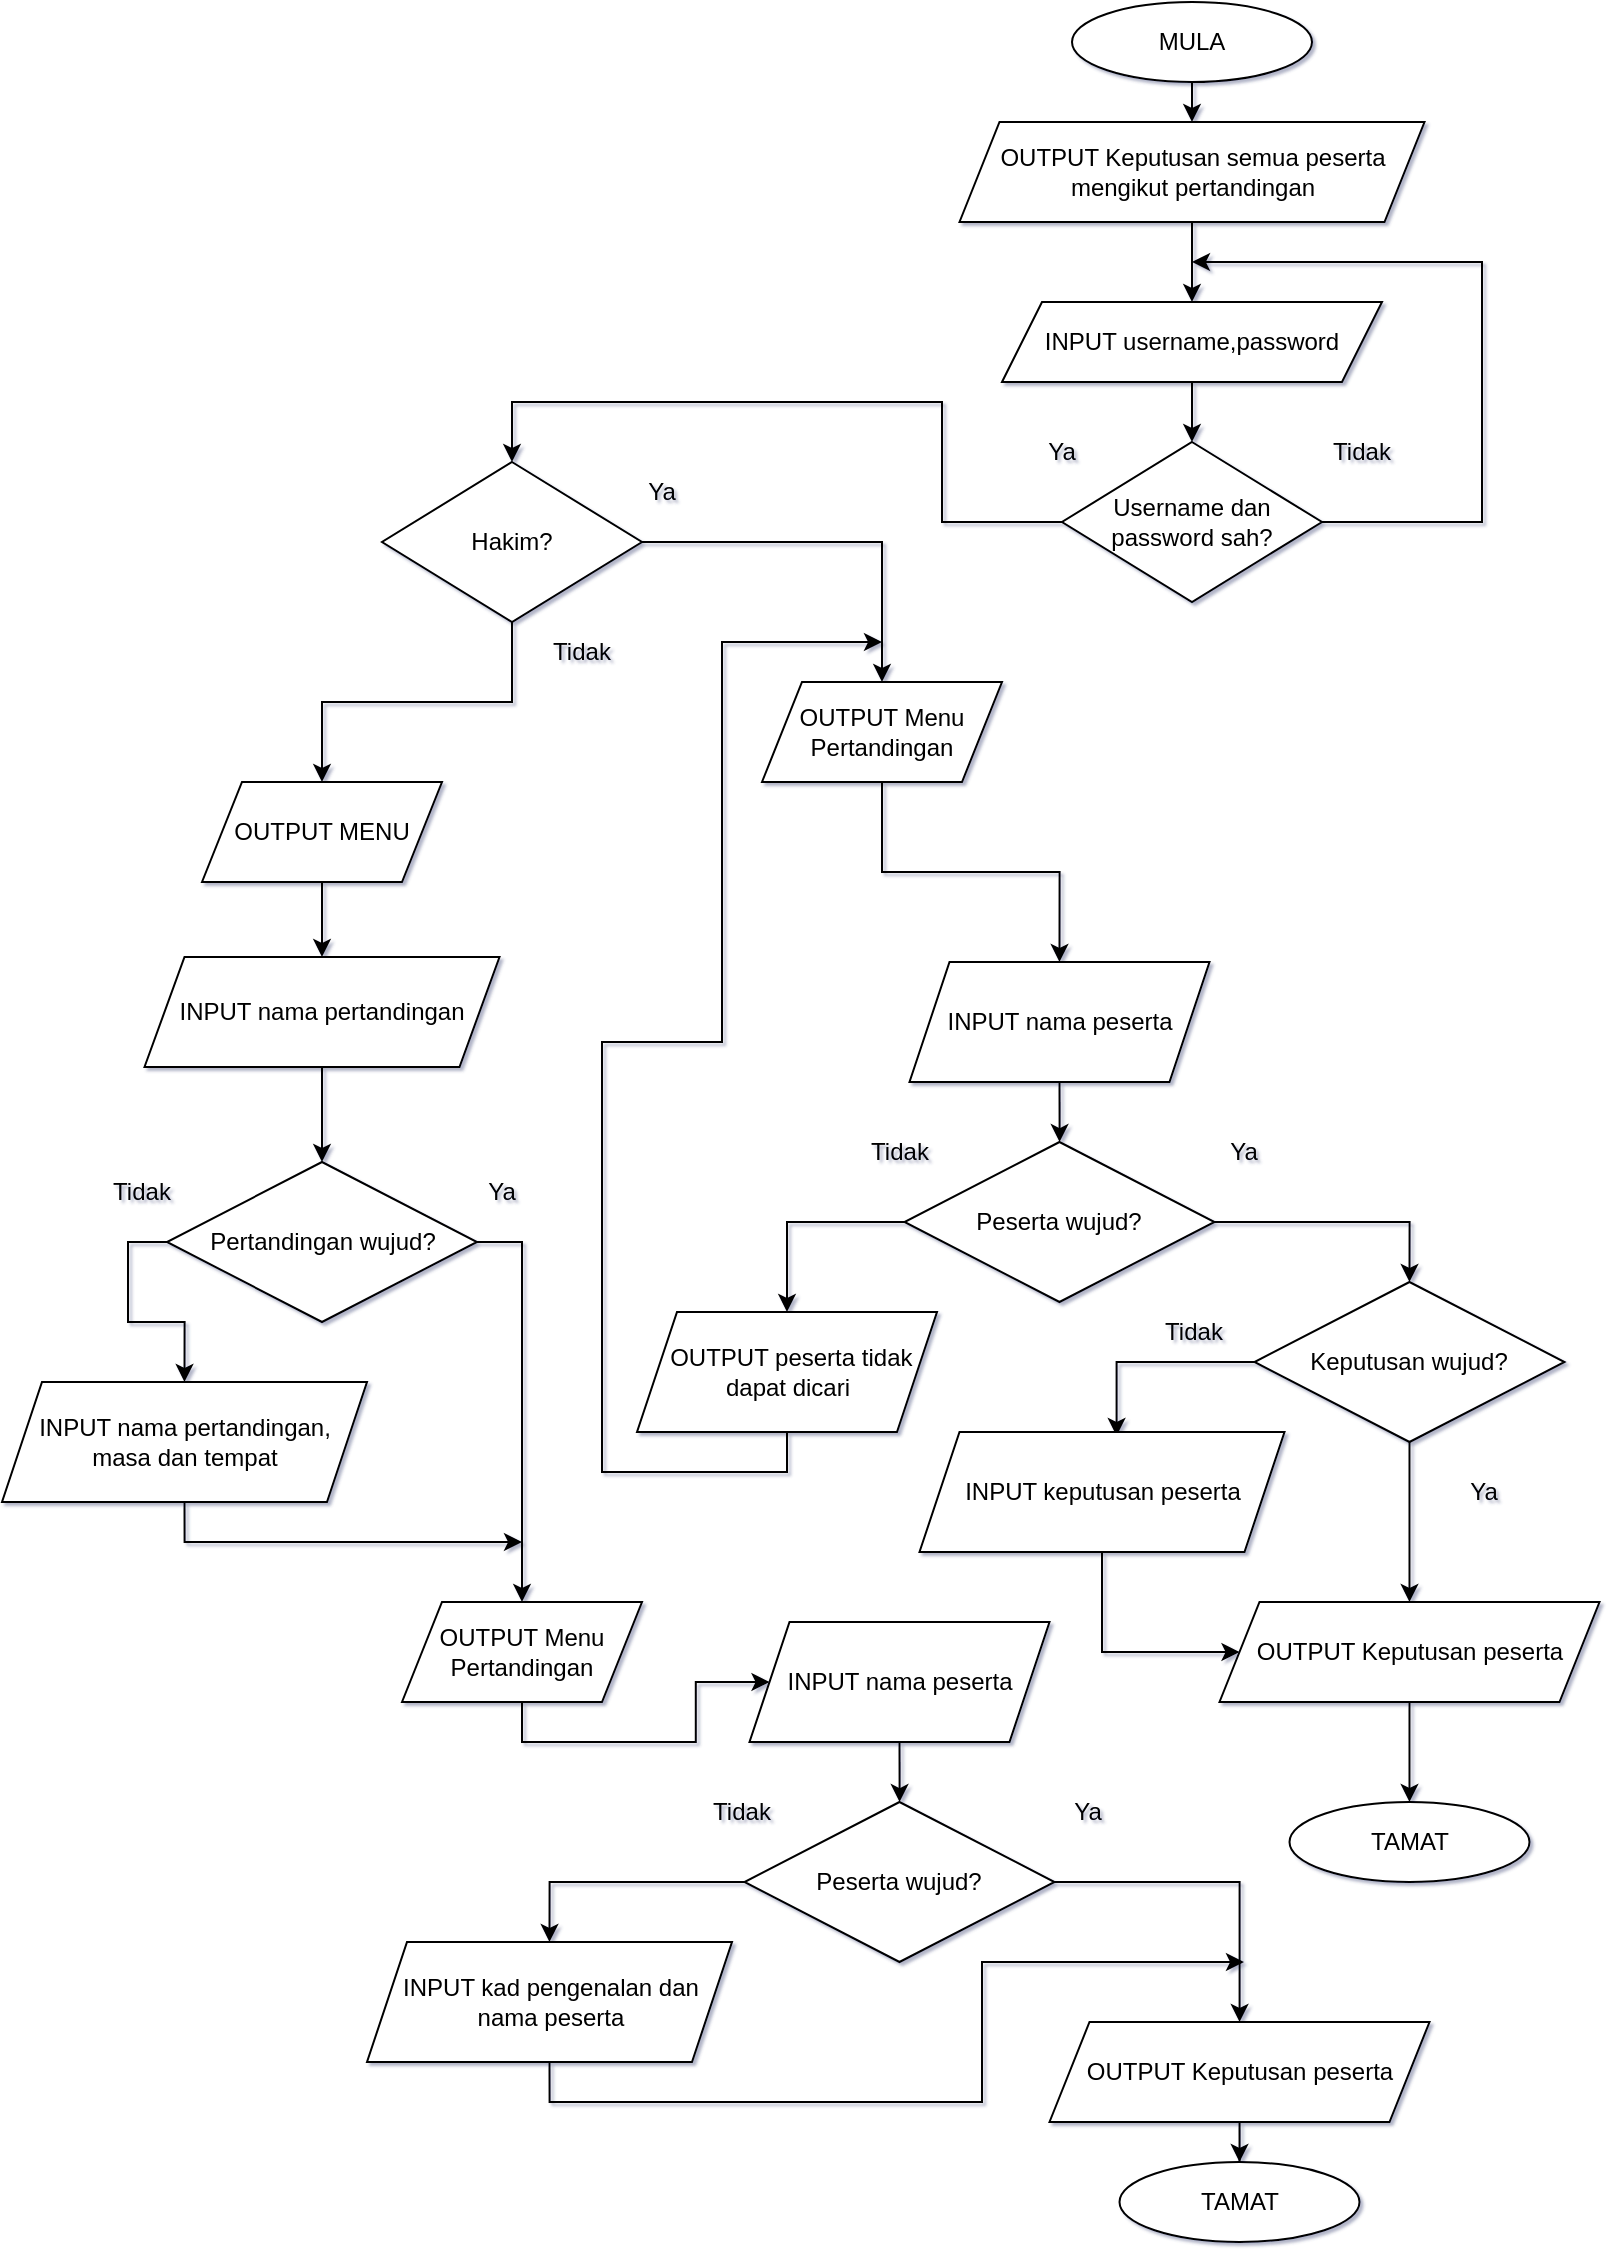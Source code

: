 <mxfile version="15.8.7" type="github" pages="2">
  <diagram id="C5RBs43oDa-KdzZeNtuy" name="Page-1">
    <mxGraphModel dx="1422" dy="788" grid="1" gridSize="10" guides="1" tooltips="1" connect="1" arrows="1" fold="1" page="1" pageScale="1" pageWidth="827" pageHeight="1169" math="0" shadow="1">
      <root>
        <mxCell id="WIyWlLk6GJQsqaUBKTNV-0" />
        <mxCell id="WIyWlLk6GJQsqaUBKTNV-1" parent="WIyWlLk6GJQsqaUBKTNV-0" />
        <mxCell id="qsoDnjDD26J5uIRlczHR-3" style="edgeStyle=orthogonalEdgeStyle;rounded=0;orthogonalLoop=1;jettySize=auto;html=1;exitX=0.5;exitY=1;exitDx=0;exitDy=0;" parent="WIyWlLk6GJQsqaUBKTNV-1" source="2BhynT_DfsQ55NkdQ-wV-0" target="qsoDnjDD26J5uIRlczHR-0" edge="1">
          <mxGeometry relative="1" as="geometry" />
        </mxCell>
        <mxCell id="2BhynT_DfsQ55NkdQ-wV-0" value="MULA" style="ellipse;whiteSpace=wrap;html=1;" parent="WIyWlLk6GJQsqaUBKTNV-1" vertex="1">
          <mxGeometry x="545" y="30" width="120" height="40" as="geometry" />
        </mxCell>
        <mxCell id="2BhynT_DfsQ55NkdQ-wV-4" style="edgeStyle=orthogonalEdgeStyle;rounded=0;orthogonalLoop=1;jettySize=auto;html=1;exitX=0.5;exitY=1;exitDx=0;exitDy=0;" parent="WIyWlLk6GJQsqaUBKTNV-1" source="2BhynT_DfsQ55NkdQ-wV-1" target="2BhynT_DfsQ55NkdQ-wV-2" edge="1">
          <mxGeometry relative="1" as="geometry" />
        </mxCell>
        <mxCell id="2BhynT_DfsQ55NkdQ-wV-1" value="INPUT username,password" style="shape=parallelogram;perimeter=parallelogramPerimeter;whiteSpace=wrap;html=1;fixedSize=1;" parent="WIyWlLk6GJQsqaUBKTNV-1" vertex="1">
          <mxGeometry x="510" y="180" width="190" height="40" as="geometry" />
        </mxCell>
        <mxCell id="XJaJeUywvs3xGksn9VUW-0" style="edgeStyle=orthogonalEdgeStyle;rounded=0;orthogonalLoop=1;jettySize=auto;html=1;exitX=1;exitY=0.5;exitDx=0;exitDy=0;" parent="WIyWlLk6GJQsqaUBKTNV-1" source="2BhynT_DfsQ55NkdQ-wV-2" edge="1">
          <mxGeometry relative="1" as="geometry">
            <mxPoint x="605" y="160" as="targetPoint" />
            <Array as="points">
              <mxPoint x="750" y="290" />
              <mxPoint x="750" y="160" />
            </Array>
          </mxGeometry>
        </mxCell>
        <mxCell id="9Ln3dgr_W9P-pEfMfMDV-2" style="edgeStyle=orthogonalEdgeStyle;rounded=0;orthogonalLoop=1;jettySize=auto;html=1;exitX=0;exitY=0.5;exitDx=0;exitDy=0;entryX=0.5;entryY=0;entryDx=0;entryDy=0;" parent="WIyWlLk6GJQsqaUBKTNV-1" source="2BhynT_DfsQ55NkdQ-wV-2" target="9Ln3dgr_W9P-pEfMfMDV-1" edge="1">
          <mxGeometry relative="1" as="geometry">
            <Array as="points">
              <mxPoint x="480" y="290" />
              <mxPoint x="480" y="230" />
              <mxPoint x="265" y="230" />
            </Array>
          </mxGeometry>
        </mxCell>
        <mxCell id="2BhynT_DfsQ55NkdQ-wV-2" value="Username dan password sah?" style="rhombus;whiteSpace=wrap;html=1;" parent="WIyWlLk6GJQsqaUBKTNV-1" vertex="1">
          <mxGeometry x="540" y="250" width="130" height="80" as="geometry" />
        </mxCell>
        <mxCell id="2BhynT_DfsQ55NkdQ-wV-16" style="edgeStyle=orthogonalEdgeStyle;rounded=0;orthogonalLoop=1;jettySize=auto;html=1;exitX=0.5;exitY=1;exitDx=0;exitDy=0;entryX=0.5;entryY=0;entryDx=0;entryDy=0;" parent="WIyWlLk6GJQsqaUBKTNV-1" source="2BhynT_DfsQ55NkdQ-wV-11" target="2BhynT_DfsQ55NkdQ-wV-14" edge="1">
          <mxGeometry relative="1" as="geometry" />
        </mxCell>
        <mxCell id="2BhynT_DfsQ55NkdQ-wV-11" value="INPUT nama pertandingan" style="shape=parallelogram;perimeter=parallelogramPerimeter;whiteSpace=wrap;html=1;fixedSize=1;" parent="WIyWlLk6GJQsqaUBKTNV-1" vertex="1">
          <mxGeometry x="81.25" y="507.5" width="177.5" height="55" as="geometry" />
        </mxCell>
        <mxCell id="XJaJeUywvs3xGksn9VUW-3" style="edgeStyle=orthogonalEdgeStyle;rounded=0;orthogonalLoop=1;jettySize=auto;html=1;exitX=1;exitY=0.5;exitDx=0;exitDy=0;entryX=0.5;entryY=0;entryDx=0;entryDy=0;" parent="WIyWlLk6GJQsqaUBKTNV-1" source="2BhynT_DfsQ55NkdQ-wV-14" target="XJaJeUywvs3xGksn9VUW-2" edge="1">
          <mxGeometry relative="1" as="geometry">
            <mxPoint x="300" y="680" as="targetPoint" />
          </mxGeometry>
        </mxCell>
        <mxCell id="7wCm2xD4ghH895c7AWyu-5" style="edgeStyle=orthogonalEdgeStyle;rounded=0;orthogonalLoop=1;jettySize=auto;html=1;exitX=0;exitY=0.5;exitDx=0;exitDy=0;entryX=0.5;entryY=0;entryDx=0;entryDy=0;" parent="WIyWlLk6GJQsqaUBKTNV-1" source="2BhynT_DfsQ55NkdQ-wV-14" target="XJaJeUywvs3xGksn9VUW-6" edge="1">
          <mxGeometry relative="1" as="geometry">
            <Array as="points">
              <mxPoint x="73" y="650" />
              <mxPoint x="73" y="690" />
              <mxPoint x="101" y="690" />
            </Array>
          </mxGeometry>
        </mxCell>
        <mxCell id="2BhynT_DfsQ55NkdQ-wV-14" value="Pertandingan wujud?" style="rhombus;whiteSpace=wrap;html=1;" parent="WIyWlLk6GJQsqaUBKTNV-1" vertex="1">
          <mxGeometry x="92.5" y="610" width="155" height="80" as="geometry" />
        </mxCell>
        <mxCell id="2BhynT_DfsQ55NkdQ-wV-20" value="&lt;div&gt;Tidak&lt;/div&gt;" style="text;html=1;strokeColor=none;fillColor=none;align=center;verticalAlign=middle;whiteSpace=wrap;rounded=0;" parent="WIyWlLk6GJQsqaUBKTNV-1" vertex="1">
          <mxGeometry x="50" y="610" width="60" height="30" as="geometry" />
        </mxCell>
        <mxCell id="2BhynT_DfsQ55NkdQ-wV-21" value="Ya" style="text;html=1;strokeColor=none;fillColor=none;align=center;verticalAlign=middle;whiteSpace=wrap;rounded=0;" parent="WIyWlLk6GJQsqaUBKTNV-1" vertex="1">
          <mxGeometry x="230" y="610" width="60" height="30" as="geometry" />
        </mxCell>
        <mxCell id="2BhynT_DfsQ55NkdQ-wV-22" value="Ya" style="text;html=1;strokeColor=none;fillColor=none;align=center;verticalAlign=middle;whiteSpace=wrap;rounded=0;" parent="WIyWlLk6GJQsqaUBKTNV-1" vertex="1">
          <mxGeometry x="510" y="240" width="60" height="30" as="geometry" />
        </mxCell>
        <mxCell id="7wCm2xD4ghH895c7AWyu-13" style="edgeStyle=orthogonalEdgeStyle;rounded=0;orthogonalLoop=1;jettySize=auto;html=1;exitX=0.5;exitY=1;exitDx=0;exitDy=0;" parent="WIyWlLk6GJQsqaUBKTNV-1" source="XJaJeUywvs3xGksn9VUW-2" target="7wCm2xD4ghH895c7AWyu-7" edge="1">
          <mxGeometry relative="1" as="geometry" />
        </mxCell>
        <mxCell id="XJaJeUywvs3xGksn9VUW-2" value="OUTPUT Menu Pertandingan" style="shape=parallelogram;perimeter=parallelogramPerimeter;whiteSpace=wrap;html=1;fixedSize=1;" parent="WIyWlLk6GJQsqaUBKTNV-1" vertex="1">
          <mxGeometry x="210" y="830" width="120" height="50" as="geometry" />
        </mxCell>
        <mxCell id="7wCm2xD4ghH895c7AWyu-4" style="edgeStyle=orthogonalEdgeStyle;rounded=0;orthogonalLoop=1;jettySize=auto;html=1;exitX=0.5;exitY=1;exitDx=0;exitDy=0;" parent="WIyWlLk6GJQsqaUBKTNV-1" source="XJaJeUywvs3xGksn9VUW-6" edge="1">
          <mxGeometry relative="1" as="geometry">
            <mxPoint x="270" y="800" as="targetPoint" />
            <Array as="points">
              <mxPoint x="101" y="800" />
            </Array>
          </mxGeometry>
        </mxCell>
        <mxCell id="XJaJeUywvs3xGksn9VUW-6" value="&lt;div&gt;INPUT nama pertandingan,&lt;/div&gt;&lt;div&gt;masa dan tempat&lt;br&gt;&lt;/div&gt;" style="shape=parallelogram;perimeter=parallelogramPerimeter;whiteSpace=wrap;html=1;fixedSize=1;" parent="WIyWlLk6GJQsqaUBKTNV-1" vertex="1">
          <mxGeometry x="10" y="720" width="182.5" height="60" as="geometry" />
        </mxCell>
        <mxCell id="XJaJeUywvs3xGksn9VUW-15" style="edgeStyle=orthogonalEdgeStyle;rounded=0;orthogonalLoop=1;jettySize=auto;html=1;exitX=0.5;exitY=1;exitDx=0;exitDy=0;" parent="WIyWlLk6GJQsqaUBKTNV-1" source="XJaJeUywvs3xGksn9VUW-11" target="XJaJeUywvs3xGksn9VUW-14" edge="1">
          <mxGeometry relative="1" as="geometry" />
        </mxCell>
        <mxCell id="XJaJeUywvs3xGksn9VUW-11" value="INPUT nama peserta" style="shape=parallelogram;perimeter=parallelogramPerimeter;whiteSpace=wrap;html=1;fixedSize=1;" parent="WIyWlLk6GJQsqaUBKTNV-1" vertex="1">
          <mxGeometry x="463.75" y="510" width="150" height="60" as="geometry" />
        </mxCell>
        <mxCell id="XJaJeUywvs3xGksn9VUW-21" style="edgeStyle=orthogonalEdgeStyle;rounded=0;orthogonalLoop=1;jettySize=auto;html=1;exitX=0;exitY=0.5;exitDx=0;exitDy=0;entryX=0.5;entryY=0;entryDx=0;entryDy=0;" parent="WIyWlLk6GJQsqaUBKTNV-1" source="XJaJeUywvs3xGksn9VUW-14" target="XJaJeUywvs3xGksn9VUW-16" edge="1">
          <mxGeometry relative="1" as="geometry" />
        </mxCell>
        <mxCell id="RrhzTNJWd6w1T5RuUDGI-13" style="edgeStyle=orthogonalEdgeStyle;rounded=0;orthogonalLoop=1;jettySize=auto;html=1;exitX=1;exitY=0.5;exitDx=0;exitDy=0;entryX=0.5;entryY=0;entryDx=0;entryDy=0;" parent="WIyWlLk6GJQsqaUBKTNV-1" source="XJaJeUywvs3xGksn9VUW-14" target="RrhzTNJWd6w1T5RuUDGI-3" edge="1">
          <mxGeometry relative="1" as="geometry" />
        </mxCell>
        <mxCell id="XJaJeUywvs3xGksn9VUW-14" value="Peserta wujud?" style="rhombus;whiteSpace=wrap;html=1;" parent="WIyWlLk6GJQsqaUBKTNV-1" vertex="1">
          <mxGeometry x="461.25" y="600" width="155" height="80" as="geometry" />
        </mxCell>
        <mxCell id="7wCm2xD4ghH895c7AWyu-16" style="edgeStyle=orthogonalEdgeStyle;rounded=0;orthogonalLoop=1;jettySize=auto;html=1;exitX=0.5;exitY=1;exitDx=0;exitDy=0;" parent="WIyWlLk6GJQsqaUBKTNV-1" source="XJaJeUywvs3xGksn9VUW-16" edge="1">
          <mxGeometry relative="1" as="geometry">
            <mxPoint x="450" y="350" as="targetPoint" />
            <Array as="points">
              <mxPoint x="403" y="765" />
              <mxPoint x="310" y="765" />
              <mxPoint x="310" y="550" />
              <mxPoint x="370" y="550" />
              <mxPoint x="370" y="350" />
            </Array>
          </mxGeometry>
        </mxCell>
        <mxCell id="XJaJeUywvs3xGksn9VUW-16" value="&lt;div&gt;&amp;nbsp;OUTPUT peserta tidak&lt;/div&gt;&lt;div&gt; dapat dicari&lt;/div&gt;" style="shape=parallelogram;perimeter=parallelogramPerimeter;whiteSpace=wrap;html=1;fixedSize=1;" parent="WIyWlLk6GJQsqaUBKTNV-1" vertex="1">
          <mxGeometry x="327.5" y="685" width="150" height="60" as="geometry" />
        </mxCell>
        <mxCell id="XJaJeUywvs3xGksn9VUW-18" value="&lt;div&gt;Tidak&lt;/div&gt;" style="text;html=1;strokeColor=none;fillColor=none;align=center;verticalAlign=middle;whiteSpace=wrap;rounded=0;" parent="WIyWlLk6GJQsqaUBKTNV-1" vertex="1">
          <mxGeometry x="428.75" y="590" width="60" height="30" as="geometry" />
        </mxCell>
        <mxCell id="XJaJeUywvs3xGksn9VUW-19" value="Ya" style="text;html=1;strokeColor=none;fillColor=none;align=center;verticalAlign=middle;whiteSpace=wrap;rounded=0;" parent="WIyWlLk6GJQsqaUBKTNV-1" vertex="1">
          <mxGeometry x="601.25" y="590" width="60" height="30" as="geometry" />
        </mxCell>
        <mxCell id="RrhzTNJWd6w1T5RuUDGI-16" style="edgeStyle=orthogonalEdgeStyle;rounded=0;orthogonalLoop=1;jettySize=auto;html=1;exitX=0.5;exitY=1;exitDx=0;exitDy=0;" parent="WIyWlLk6GJQsqaUBKTNV-1" source="RrhzTNJWd6w1T5RuUDGI-3" target="RrhzTNJWd6w1T5RuUDGI-15" edge="1">
          <mxGeometry relative="1" as="geometry" />
        </mxCell>
        <mxCell id="RrhzTNJWd6w1T5RuUDGI-17" style="edgeStyle=orthogonalEdgeStyle;rounded=0;orthogonalLoop=1;jettySize=auto;html=1;exitX=0;exitY=0.5;exitDx=0;exitDy=0;entryX=0.54;entryY=0.033;entryDx=0;entryDy=0;entryPerimeter=0;" parent="WIyWlLk6GJQsqaUBKTNV-1" source="RrhzTNJWd6w1T5RuUDGI-3" target="RrhzTNJWd6w1T5RuUDGI-5" edge="1">
          <mxGeometry relative="1" as="geometry" />
        </mxCell>
        <mxCell id="RrhzTNJWd6w1T5RuUDGI-3" value="Keputusan wujud?" style="rhombus;whiteSpace=wrap;html=1;" parent="WIyWlLk6GJQsqaUBKTNV-1" vertex="1">
          <mxGeometry x="636.25" y="670" width="155" height="80" as="geometry" />
        </mxCell>
        <mxCell id="RrhzTNJWd6w1T5RuUDGI-19" style="edgeStyle=orthogonalEdgeStyle;rounded=0;orthogonalLoop=1;jettySize=auto;html=1;exitX=0.5;exitY=1;exitDx=0;exitDy=0;entryX=0;entryY=0.5;entryDx=0;entryDy=0;" parent="WIyWlLk6GJQsqaUBKTNV-1" source="RrhzTNJWd6w1T5RuUDGI-5" target="RrhzTNJWd6w1T5RuUDGI-15" edge="1">
          <mxGeometry relative="1" as="geometry">
            <Array as="points">
              <mxPoint x="560" y="855" />
            </Array>
          </mxGeometry>
        </mxCell>
        <mxCell id="RrhzTNJWd6w1T5RuUDGI-5" value="&lt;div&gt;INPUT keputusan peserta&lt;br&gt;&lt;/div&gt;" style="shape=parallelogram;perimeter=parallelogramPerimeter;whiteSpace=wrap;html=1;fixedSize=1;" parent="WIyWlLk6GJQsqaUBKTNV-1" vertex="1">
          <mxGeometry x="468.75" y="745" width="182.5" height="60" as="geometry" />
        </mxCell>
        <mxCell id="RrhzTNJWd6w1T5RuUDGI-9" value="&lt;div&gt;Tidak&lt;/div&gt;" style="text;html=1;strokeColor=none;fillColor=none;align=center;verticalAlign=middle;whiteSpace=wrap;rounded=0;" parent="WIyWlLk6GJQsqaUBKTNV-1" vertex="1">
          <mxGeometry x="660" y="240" width="60" height="30" as="geometry" />
        </mxCell>
        <mxCell id="RrhzTNJWd6w1T5RuUDGI-11" value="Ya" style="text;html=1;strokeColor=none;fillColor=none;align=center;verticalAlign=middle;whiteSpace=wrap;rounded=0;" parent="WIyWlLk6GJQsqaUBKTNV-1" vertex="1">
          <mxGeometry x="721.25" y="760" width="60" height="30" as="geometry" />
        </mxCell>
        <mxCell id="Fl3LNfUN3sLwVERfHNom-3" style="edgeStyle=orthogonalEdgeStyle;rounded=0;orthogonalLoop=1;jettySize=auto;html=1;exitX=0.5;exitY=1;exitDx=0;exitDy=0;" parent="WIyWlLk6GJQsqaUBKTNV-1" source="RrhzTNJWd6w1T5RuUDGI-15" target="Fl3LNfUN3sLwVERfHNom-2" edge="1">
          <mxGeometry relative="1" as="geometry" />
        </mxCell>
        <mxCell id="RrhzTNJWd6w1T5RuUDGI-15" value="OUTPUT Keputusan peserta " style="shape=parallelogram;perimeter=parallelogramPerimeter;whiteSpace=wrap;html=1;fixedSize=1;" parent="WIyWlLk6GJQsqaUBKTNV-1" vertex="1">
          <mxGeometry x="618.75" y="830" width="190" height="50" as="geometry" />
        </mxCell>
        <mxCell id="RrhzTNJWd6w1T5RuUDGI-18" value="&lt;div&gt;Tidak&lt;/div&gt;" style="text;html=1;strokeColor=none;fillColor=none;align=center;verticalAlign=middle;whiteSpace=wrap;rounded=0;" parent="WIyWlLk6GJQsqaUBKTNV-1" vertex="1">
          <mxGeometry x="576.25" y="680" width="60" height="30" as="geometry" />
        </mxCell>
        <mxCell id="qsoDnjDD26J5uIRlczHR-4" style="edgeStyle=orthogonalEdgeStyle;rounded=0;orthogonalLoop=1;jettySize=auto;html=1;exitX=0.5;exitY=1;exitDx=0;exitDy=0;entryX=0.5;entryY=0;entryDx=0;entryDy=0;" parent="WIyWlLk6GJQsqaUBKTNV-1" source="qsoDnjDD26J5uIRlczHR-0" target="2BhynT_DfsQ55NkdQ-wV-1" edge="1">
          <mxGeometry relative="1" as="geometry" />
        </mxCell>
        <mxCell id="qsoDnjDD26J5uIRlczHR-0" value="OUTPUT Keputusan semua peserta mengikut pertandingan" style="shape=parallelogram;perimeter=parallelogramPerimeter;whiteSpace=wrap;html=1;fixedSize=1;" parent="WIyWlLk6GJQsqaUBKTNV-1" vertex="1">
          <mxGeometry x="488.75" y="90" width="232.5" height="50" as="geometry" />
        </mxCell>
        <mxCell id="9Ln3dgr_W9P-pEfMfMDV-3" style="edgeStyle=orthogonalEdgeStyle;rounded=0;orthogonalLoop=1;jettySize=auto;html=1;exitX=0.5;exitY=1;exitDx=0;exitDy=0;entryX=0.5;entryY=0;entryDx=0;entryDy=0;" parent="WIyWlLk6GJQsqaUBKTNV-1" source="9Ln3dgr_W9P-pEfMfMDV-1" target="9Ln3dgr_W9P-pEfMfMDV-4" edge="1">
          <mxGeometry relative="1" as="geometry">
            <mxPoint x="265" y="370" as="targetPoint" />
          </mxGeometry>
        </mxCell>
        <mxCell id="9Ln3dgr_W9P-pEfMfMDV-10" style="edgeStyle=orthogonalEdgeStyle;rounded=0;orthogonalLoop=1;jettySize=auto;html=1;exitX=1;exitY=0.5;exitDx=0;exitDy=0;entryX=0.5;entryY=0;entryDx=0;entryDy=0;" parent="WIyWlLk6GJQsqaUBKTNV-1" source="9Ln3dgr_W9P-pEfMfMDV-1" target="9Ln3dgr_W9P-pEfMfMDV-9" edge="1">
          <mxGeometry relative="1" as="geometry" />
        </mxCell>
        <mxCell id="9Ln3dgr_W9P-pEfMfMDV-1" value="Hakim?" style="rhombus;whiteSpace=wrap;html=1;" parent="WIyWlLk6GJQsqaUBKTNV-1" vertex="1">
          <mxGeometry x="200" y="260" width="130" height="80" as="geometry" />
        </mxCell>
        <mxCell id="9Ln3dgr_W9P-pEfMfMDV-8" style="edgeStyle=orthogonalEdgeStyle;rounded=0;orthogonalLoop=1;jettySize=auto;html=1;exitX=0.5;exitY=1;exitDx=0;exitDy=0;entryX=0.5;entryY=0;entryDx=0;entryDy=0;" parent="WIyWlLk6GJQsqaUBKTNV-1" source="9Ln3dgr_W9P-pEfMfMDV-4" target="2BhynT_DfsQ55NkdQ-wV-11" edge="1">
          <mxGeometry relative="1" as="geometry" />
        </mxCell>
        <mxCell id="9Ln3dgr_W9P-pEfMfMDV-4" value="OUTPUT MENU" style="shape=parallelogram;perimeter=parallelogramPerimeter;whiteSpace=wrap;html=1;fixedSize=1;" parent="WIyWlLk6GJQsqaUBKTNV-1" vertex="1">
          <mxGeometry x="110" y="420" width="120" height="50" as="geometry" />
        </mxCell>
        <mxCell id="9Ln3dgr_W9P-pEfMfMDV-11" style="edgeStyle=orthogonalEdgeStyle;rounded=0;orthogonalLoop=1;jettySize=auto;html=1;exitX=0.5;exitY=1;exitDx=0;exitDy=0;entryX=0.5;entryY=0;entryDx=0;entryDy=0;" parent="WIyWlLk6GJQsqaUBKTNV-1" source="9Ln3dgr_W9P-pEfMfMDV-9" target="XJaJeUywvs3xGksn9VUW-11" edge="1">
          <mxGeometry relative="1" as="geometry">
            <mxPoint x="471.25" y="440" as="sourcePoint" />
          </mxGeometry>
        </mxCell>
        <mxCell id="9Ln3dgr_W9P-pEfMfMDV-9" value="OUTPUT Menu Pertandingan" style="shape=parallelogram;perimeter=parallelogramPerimeter;whiteSpace=wrap;html=1;fixedSize=1;" parent="WIyWlLk6GJQsqaUBKTNV-1" vertex="1">
          <mxGeometry x="390" y="370" width="120" height="50" as="geometry" />
        </mxCell>
        <mxCell id="7wCm2xD4ghH895c7AWyu-2" value="Ya" style="text;html=1;strokeColor=none;fillColor=none;align=center;verticalAlign=middle;whiteSpace=wrap;rounded=0;" parent="WIyWlLk6GJQsqaUBKTNV-1" vertex="1">
          <mxGeometry x="310" y="260" width="60" height="30" as="geometry" />
        </mxCell>
        <mxCell id="7wCm2xD4ghH895c7AWyu-3" value="&lt;div&gt;Tidak&lt;/div&gt;" style="text;html=1;strokeColor=none;fillColor=none;align=center;verticalAlign=middle;whiteSpace=wrap;rounded=0;" parent="WIyWlLk6GJQsqaUBKTNV-1" vertex="1">
          <mxGeometry x="270" y="340" width="60" height="30" as="geometry" />
        </mxCell>
        <mxCell id="7wCm2xD4ghH895c7AWyu-6" style="edgeStyle=orthogonalEdgeStyle;rounded=0;orthogonalLoop=1;jettySize=auto;html=1;exitX=0.5;exitY=1;exitDx=0;exitDy=0;" parent="WIyWlLk6GJQsqaUBKTNV-1" source="7wCm2xD4ghH895c7AWyu-7" target="7wCm2xD4ghH895c7AWyu-9" edge="1">
          <mxGeometry relative="1" as="geometry" />
        </mxCell>
        <mxCell id="7wCm2xD4ghH895c7AWyu-7" value="INPUT nama peserta" style="shape=parallelogram;perimeter=parallelogramPerimeter;whiteSpace=wrap;html=1;fixedSize=1;" parent="WIyWlLk6GJQsqaUBKTNV-1" vertex="1">
          <mxGeometry x="383.75" y="840" width="150" height="60" as="geometry" />
        </mxCell>
        <mxCell id="7wCm2xD4ghH895c7AWyu-8" style="edgeStyle=orthogonalEdgeStyle;rounded=0;orthogonalLoop=1;jettySize=auto;html=1;exitX=0;exitY=0.5;exitDx=0;exitDy=0;entryX=0.5;entryY=0;entryDx=0;entryDy=0;" parent="WIyWlLk6GJQsqaUBKTNV-1" source="7wCm2xD4ghH895c7AWyu-9" target="7wCm2xD4ghH895c7AWyu-10" edge="1">
          <mxGeometry relative="1" as="geometry" />
        </mxCell>
        <mxCell id="7wCm2xD4ghH895c7AWyu-15" style="edgeStyle=orthogonalEdgeStyle;rounded=0;orthogonalLoop=1;jettySize=auto;html=1;exitX=1;exitY=0.5;exitDx=0;exitDy=0;" parent="WIyWlLk6GJQsqaUBKTNV-1" source="7wCm2xD4ghH895c7AWyu-9" target="7wCm2xD4ghH895c7AWyu-14" edge="1">
          <mxGeometry relative="1" as="geometry" />
        </mxCell>
        <mxCell id="7wCm2xD4ghH895c7AWyu-9" value="Peserta wujud?" style="rhombus;whiteSpace=wrap;html=1;" parent="WIyWlLk6GJQsqaUBKTNV-1" vertex="1">
          <mxGeometry x="381.25" y="930" width="155" height="80" as="geometry" />
        </mxCell>
        <mxCell id="7wCm2xD4ghH895c7AWyu-17" style="edgeStyle=orthogonalEdgeStyle;rounded=0;orthogonalLoop=1;jettySize=auto;html=1;exitX=0.5;exitY=1;exitDx=0;exitDy=0;" parent="WIyWlLk6GJQsqaUBKTNV-1" source="7wCm2xD4ghH895c7AWyu-10" edge="1">
          <mxGeometry relative="1" as="geometry">
            <mxPoint x="631" y="1010" as="targetPoint" />
            <Array as="points">
              <mxPoint x="284" y="1080" />
              <mxPoint x="500" y="1080" />
              <mxPoint x="500" y="1010" />
            </Array>
          </mxGeometry>
        </mxCell>
        <mxCell id="7wCm2xD4ghH895c7AWyu-10" value="&lt;div&gt;INPUT kad pengenalan dan nama peserta &lt;br&gt;&lt;/div&gt;" style="shape=parallelogram;perimeter=parallelogramPerimeter;whiteSpace=wrap;html=1;fixedSize=1;" parent="WIyWlLk6GJQsqaUBKTNV-1" vertex="1">
          <mxGeometry x="192.5" y="1000" width="182.5" height="60" as="geometry" />
        </mxCell>
        <mxCell id="7wCm2xD4ghH895c7AWyu-11" value="&lt;div&gt;Tidak&lt;/div&gt;" style="text;html=1;strokeColor=none;fillColor=none;align=center;verticalAlign=middle;whiteSpace=wrap;rounded=0;" parent="WIyWlLk6GJQsqaUBKTNV-1" vertex="1">
          <mxGeometry x="350" y="920" width="60" height="30" as="geometry" />
        </mxCell>
        <mxCell id="7wCm2xD4ghH895c7AWyu-12" value="Ya" style="text;html=1;strokeColor=none;fillColor=none;align=center;verticalAlign=middle;whiteSpace=wrap;rounded=0;" parent="WIyWlLk6GJQsqaUBKTNV-1" vertex="1">
          <mxGeometry x="522.5" y="920" width="60" height="30" as="geometry" />
        </mxCell>
        <mxCell id="Fl3LNfUN3sLwVERfHNom-1" style="edgeStyle=orthogonalEdgeStyle;rounded=0;orthogonalLoop=1;jettySize=auto;html=1;exitX=0.5;exitY=1;exitDx=0;exitDy=0;" parent="WIyWlLk6GJQsqaUBKTNV-1" source="7wCm2xD4ghH895c7AWyu-14" target="Fl3LNfUN3sLwVERfHNom-0" edge="1">
          <mxGeometry relative="1" as="geometry" />
        </mxCell>
        <mxCell id="7wCm2xD4ghH895c7AWyu-14" value="OUTPUT Keputusan peserta " style="shape=parallelogram;perimeter=parallelogramPerimeter;whiteSpace=wrap;html=1;fixedSize=1;" parent="WIyWlLk6GJQsqaUBKTNV-1" vertex="1">
          <mxGeometry x="533.75" y="1040" width="190" height="50" as="geometry" />
        </mxCell>
        <mxCell id="Fl3LNfUN3sLwVERfHNom-0" value="TAMAT" style="ellipse;whiteSpace=wrap;html=1;" parent="WIyWlLk6GJQsqaUBKTNV-1" vertex="1">
          <mxGeometry x="568.75" y="1110" width="120" height="40" as="geometry" />
        </mxCell>
        <mxCell id="Fl3LNfUN3sLwVERfHNom-2" value="TAMAT" style="ellipse;whiteSpace=wrap;html=1;" parent="WIyWlLk6GJQsqaUBKTNV-1" vertex="1">
          <mxGeometry x="653.75" y="930" width="120" height="40" as="geometry" />
        </mxCell>
      </root>
    </mxGraphModel>
  </diagram>
  <diagram id="dnWs6aASMro2xbhZ9vr7" name="Page-2">
    <mxGraphModel dx="1422" dy="788" grid="1" gridSize="10" guides="1" tooltips="1" connect="1" arrows="1" fold="1" page="1" pageScale="1" pageWidth="1169" pageHeight="827" math="0" shadow="0">
      <root>
        <mxCell id="juJgoHJ59R_boZb0UTi5-0" />
        <mxCell id="juJgoHJ59R_boZb0UTi5-1" parent="juJgoHJ59R_boZb0UTi5-0" />
        <mxCell id="eJuQvx9KX0Evx8GOAH2Y-0" value="HAKIM" style="rounded=0;whiteSpace=wrap;html=1;" parent="juJgoHJ59R_boZb0UTi5-1" vertex="1">
          <mxGeometry x="370" y="250" width="120" height="60" as="geometry" />
        </mxCell>
        <mxCell id="eJuQvx9KX0Evx8GOAH2Y-1" value="menilai" style="rhombus;whiteSpace=wrap;html=1;" parent="juJgoHJ59R_boZb0UTi5-1" vertex="1">
          <mxGeometry x="524.5" y="245" width="120" height="70" as="geometry" />
        </mxCell>
        <mxCell id="eJuQvx9KX0Evx8GOAH2Y-2" value="&lt;u&gt;IDHakim&lt;/u&gt;" style="ellipse;whiteSpace=wrap;html=1;" parent="juJgoHJ59R_boZb0UTi5-1" vertex="1">
          <mxGeometry x="222.02" y="220" width="120" height="50" as="geometry" />
        </mxCell>
        <mxCell id="eJuQvx9KX0Evx8GOAH2Y-3" value="" style="endArrow=none;html=1;rounded=0;entryX=0;entryY=0.5;entryDx=0;entryDy=0;exitX=0.933;exitY=0.74;exitDx=0;exitDy=0;exitPerimeter=0;" parent="juJgoHJ59R_boZb0UTi5-1" source="eJuQvx9KX0Evx8GOAH2Y-2" target="eJuQvx9KX0Evx8GOAH2Y-0" edge="1">
          <mxGeometry width="50" height="50" relative="1" as="geometry">
            <mxPoint x="525" y="70" as="sourcePoint" />
            <mxPoint x="575" y="20" as="targetPoint" />
          </mxGeometry>
        </mxCell>
        <mxCell id="eJuQvx9KX0Evx8GOAH2Y-4" value="&lt;div&gt;Nama_Hakim&lt;/div&gt;" style="ellipse;whiteSpace=wrap;html=1;" parent="juJgoHJ59R_boZb0UTi5-1" vertex="1">
          <mxGeometry x="222.02" y="300" width="120" height="50" as="geometry" />
        </mxCell>
        <mxCell id="eJuQvx9KX0Evx8GOAH2Y-5" value="" style="endArrow=none;html=1;rounded=0;entryX=0;entryY=0.5;entryDx=0;entryDy=0;" parent="juJgoHJ59R_boZb0UTi5-1" source="eJuQvx9KX0Evx8GOAH2Y-4" target="eJuQvx9KX0Evx8GOAH2Y-0" edge="1">
          <mxGeometry width="50" height="50" relative="1" as="geometry">
            <mxPoint x="297.426" y="212.678" as="sourcePoint" />
            <mxPoint x="355" y="290" as="targetPoint" />
          </mxGeometry>
        </mxCell>
        <mxCell id="eJuQvx9KX0Evx8GOAH2Y-6" value="" style="endArrow=none;html=1;rounded=0;entryX=0;entryY=0.5;entryDx=0;entryDy=0;exitX=1;exitY=0.5;exitDx=0;exitDy=0;" parent="juJgoHJ59R_boZb0UTi5-1" source="eJuQvx9KX0Evx8GOAH2Y-0" target="eJuQvx9KX0Evx8GOAH2Y-1" edge="1">
          <mxGeometry width="50" height="50" relative="1" as="geometry">
            <mxPoint x="305" y="295" as="sourcePoint" />
            <mxPoint x="355" y="290" as="targetPoint" />
          </mxGeometry>
        </mxCell>
        <mxCell id="eJuQvx9KX0Evx8GOAH2Y-7" value="PESERTA" style="rounded=0;whiteSpace=wrap;html=1;" parent="juJgoHJ59R_boZb0UTi5-1" vertex="1">
          <mxGeometry x="680" y="250" width="120" height="60" as="geometry" />
        </mxCell>
        <mxCell id="eJuQvx9KX0Evx8GOAH2Y-11" value="&lt;div&gt;Nama_Peserta&lt;/div&gt;" style="ellipse;whiteSpace=wrap;html=1;" parent="juJgoHJ59R_boZb0UTi5-1" vertex="1">
          <mxGeometry x="857.5" y="255" width="120" height="50" as="geometry" />
        </mxCell>
        <mxCell id="eJuQvx9KX0Evx8GOAH2Y-12" value="" style="endArrow=none;html=1;rounded=0;entryX=0;entryY=0.5;entryDx=0;entryDy=0;exitX=1;exitY=0.5;exitDx=0;exitDy=0;" parent="juJgoHJ59R_boZb0UTi5-1" source="eJuQvx9KX0Evx8GOAH2Y-7" target="eJuQvx9KX0Evx8GOAH2Y-11" edge="1">
          <mxGeometry width="50" height="50" relative="1" as="geometry">
            <mxPoint x="635" y="290" as="sourcePoint" />
            <mxPoint x="675" y="290" as="targetPoint" />
          </mxGeometry>
        </mxCell>
        <mxCell id="eJuQvx9KX0Evx8GOAH2Y-13" value="PERTANDINGAN" style="rounded=0;whiteSpace=wrap;html=1;" parent="juJgoHJ59R_boZb0UTi5-1" vertex="1">
          <mxGeometry x="342.02" y="550" width="120" height="60" as="geometry" />
        </mxCell>
        <mxCell id="eJuQvx9KX0Evx8GOAH2Y-17" value="PUSINGAN" style="rounded=0;whiteSpace=wrap;html=1;" parent="juJgoHJ59R_boZb0UTi5-1" vertex="1">
          <mxGeometry x="710" y="615" width="120" height="60" as="geometry" />
        </mxCell>
        <mxCell id="eJuQvx9KX0Evx8GOAH2Y-19" value="" style="endArrow=none;html=1;rounded=0;exitX=1;exitY=0.5;exitDx=0;exitDy=0;entryX=0;entryY=0.5;entryDx=0;entryDy=0;" parent="juJgoHJ59R_boZb0UTi5-1" source="eJuQvx9KX0Evx8GOAH2Y-13" target="eJuQvx9KX0Evx8GOAH2Y-20" edge="1">
          <mxGeometry width="50" height="50" relative="1" as="geometry">
            <mxPoint x="337.02" y="415" as="sourcePoint" />
            <mxPoint x="482.02" y="595" as="targetPoint" />
          </mxGeometry>
        </mxCell>
        <mxCell id="eJuQvx9KX0Evx8GOAH2Y-20" value="&lt;div&gt;mempunyai&lt;/div&gt;" style="rhombus;whiteSpace=wrap;html=1;" parent="juJgoHJ59R_boZb0UTi5-1" vertex="1">
          <mxGeometry x="510" y="545" width="120" height="70" as="geometry" />
        </mxCell>
        <mxCell id="eJuQvx9KX0Evx8GOAH2Y-22" value="Tempat_Pertadingan" style="ellipse;whiteSpace=wrap;html=1;" parent="juJgoHJ59R_boZb0UTi5-1" vertex="1">
          <mxGeometry x="322.02" y="665" width="120" height="50" as="geometry" />
        </mxCell>
        <mxCell id="eJuQvx9KX0Evx8GOAH2Y-23" value="&lt;u&gt;IDPertandingan&lt;/u&gt;" style="ellipse;whiteSpace=wrap;html=1;" parent="juJgoHJ59R_boZb0UTi5-1" vertex="1">
          <mxGeometry x="192.02" y="645" width="120" height="50" as="geometry" />
        </mxCell>
        <mxCell id="eJuQvx9KX0Evx8GOAH2Y-24" value="&lt;div&gt;&lt;u&gt;IDPusingan&lt;/u&gt;&lt;/div&gt;" style="ellipse;whiteSpace=wrap;html=1;" parent="juJgoHJ59R_boZb0UTi5-1" vertex="1">
          <mxGeometry x="820" y="695" width="120" height="50" as="geometry" />
        </mxCell>
        <mxCell id="eJuQvx9KX0Evx8GOAH2Y-26" value="" style="endArrow=none;html=1;rounded=0;exitX=0.5;exitY=1;exitDx=0;exitDy=0;entryX=0.943;entryY=0.278;entryDx=0;entryDy=0;entryPerimeter=0;" parent="juJgoHJ59R_boZb0UTi5-1" source="eJuQvx9KX0Evx8GOAH2Y-13" target="eJuQvx9KX0Evx8GOAH2Y-23" edge="1">
          <mxGeometry width="50" height="50" relative="1" as="geometry">
            <mxPoint x="332.02" y="415" as="sourcePoint" />
            <mxPoint x="312.02" y="560" as="targetPoint" />
          </mxGeometry>
        </mxCell>
        <mxCell id="eJuQvx9KX0Evx8GOAH2Y-27" value="" style="endArrow=none;html=1;rounded=0;exitX=0.5;exitY=1;exitDx=0;exitDy=0;entryX=0.572;entryY=0.006;entryDx=0;entryDy=0;entryPerimeter=0;" parent="juJgoHJ59R_boZb0UTi5-1" source="eJuQvx9KX0Evx8GOAH2Y-13" target="eJuQvx9KX0Evx8GOAH2Y-22" edge="1">
          <mxGeometry width="50" height="50" relative="1" as="geometry">
            <mxPoint x="434.98" y="626.02" as="sourcePoint" />
            <mxPoint x="242.02" y="665" as="targetPoint" />
          </mxGeometry>
        </mxCell>
        <mxCell id="eJuQvx9KX0Evx8GOAH2Y-28" value="Tajuk_Pertadingan" style="ellipse;whiteSpace=wrap;html=1;" parent="juJgoHJ59R_boZb0UTi5-1" vertex="1">
          <mxGeometry x="460" y="670" width="120" height="50" as="geometry" />
        </mxCell>
        <mxCell id="eJuQvx9KX0Evx8GOAH2Y-29" value="" style="endArrow=none;html=1;rounded=0;exitX=0.5;exitY=1;exitDx=0;exitDy=0;entryX=0.5;entryY=0;entryDx=0;entryDy=0;" parent="juJgoHJ59R_boZb0UTi5-1" source="eJuQvx9KX0Evx8GOAH2Y-13" target="eJuQvx9KX0Evx8GOAH2Y-28" edge="1">
          <mxGeometry width="50" height="50" relative="1" as="geometry">
            <mxPoint x="437.02" y="626.02" as="sourcePoint" />
            <mxPoint x="497.98" y="656" as="targetPoint" />
          </mxGeometry>
        </mxCell>
        <mxCell id="eJuQvx9KX0Evx8GOAH2Y-30" value="" style="endArrow=none;html=1;rounded=0;exitX=0.5;exitY=1;exitDx=0;exitDy=0;entryX=0;entryY=0;entryDx=0;entryDy=0;" parent="juJgoHJ59R_boZb0UTi5-1" source="eJuQvx9KX0Evx8GOAH2Y-17" target="eJuQvx9KX0Evx8GOAH2Y-24" edge="1">
          <mxGeometry width="50" height="50" relative="1" as="geometry">
            <mxPoint x="587.5" y="710" as="sourcePoint" />
            <mxPoint x="851.957" y="726.571" as="targetPoint" />
          </mxGeometry>
        </mxCell>
        <mxCell id="eJuQvx9KX0Evx8GOAH2Y-32" value="" style="endArrow=none;html=1;rounded=0;exitX=1;exitY=0.5;exitDx=0;exitDy=0;entryX=0;entryY=0.5;entryDx=0;entryDy=0;" parent="juJgoHJ59R_boZb0UTi5-1" source="eJuQvx9KX0Evx8GOAH2Y-20" target="eJuQvx9KX0Evx8GOAH2Y-17" edge="1">
          <mxGeometry width="50" height="50" relative="1" as="geometry">
            <mxPoint x="720" y="675" as="sourcePoint" />
            <mxPoint x="775" y="760" as="targetPoint" />
          </mxGeometry>
        </mxCell>
        <mxCell id="eJuQvx9KX0Evx8GOAH2Y-33" value="&lt;div&gt;mempunyai&lt;/div&gt;" style="rhombus;whiteSpace=wrap;html=1;" parent="juJgoHJ59R_boZb0UTi5-1" vertex="1">
          <mxGeometry x="710" y="520" width="120" height="70" as="geometry" />
        </mxCell>
        <mxCell id="eJuQvx9KX0Evx8GOAH2Y-36" value="" style="endArrow=none;html=1;rounded=0;exitX=0.5;exitY=0;exitDx=0;exitDy=0;entryX=0.5;entryY=1;entryDx=0;entryDy=0;" parent="juJgoHJ59R_boZb0UTi5-1" source="eJuQvx9KX0Evx8GOAH2Y-17" target="eJuQvx9KX0Evx8GOAH2Y-33" edge="1">
          <mxGeometry width="50" height="50" relative="1" as="geometry">
            <mxPoint x="607.5" y="565" as="sourcePoint" />
            <mxPoint x="742.5" y="485" as="targetPoint" />
          </mxGeometry>
        </mxCell>
        <mxCell id="eJuQvx9KX0Evx8GOAH2Y-37" value="" style="endArrow=none;html=1;rounded=0;entryX=0.5;entryY=1;entryDx=0;entryDy=0;exitX=0.5;exitY=0;exitDx=0;exitDy=0;" parent="juJgoHJ59R_boZb0UTi5-1" source="17znWzJXt5tKO8Aw0tN--6" target="eJuQvx9KX0Evx8GOAH2Y-7" edge="1">
          <mxGeometry width="50" height="50" relative="1" as="geometry">
            <mxPoint x="800" y="410" as="sourcePoint" />
            <mxPoint x="820" y="430" as="targetPoint" />
          </mxGeometry>
        </mxCell>
        <mxCell id="eJuQvx9KX0Evx8GOAH2Y-42" value="Pusingan_Ke_Berapa" style="ellipse;whiteSpace=wrap;html=1;" parent="juJgoHJ59R_boZb0UTi5-1" vertex="1">
          <mxGeometry x="851.25" y="620" width="132.5" height="50" as="geometry" />
        </mxCell>
        <mxCell id="eJuQvx9KX0Evx8GOAH2Y-43" value="" style="endArrow=none;html=1;rounded=0;exitX=1;exitY=0.5;exitDx=0;exitDy=0;entryX=0;entryY=0.5;entryDx=0;entryDy=0;" parent="juJgoHJ59R_boZb0UTi5-1" source="eJuQvx9KX0Evx8GOAH2Y-17" target="eJuQvx9KX0Evx8GOAH2Y-42" edge="1">
          <mxGeometry width="50" height="50" relative="1" as="geometry">
            <mxPoint x="792.5" y="645" as="sourcePoint" />
            <mxPoint x="792.5" y="610" as="targetPoint" />
          </mxGeometry>
        </mxCell>
        <mxCell id="k6qOKmAh6C_358baWjvS-0" value="URUS SETIA" style="rounded=0;whiteSpace=wrap;html=1;" parent="juJgoHJ59R_boZb0UTi5-1" vertex="1">
          <mxGeometry x="202.02" y="445" width="120" height="60" as="geometry" />
        </mxCell>
        <mxCell id="k6qOKmAh6C_358baWjvS-1" value="mengurus" style="rhombus;whiteSpace=wrap;html=1;" parent="juJgoHJ59R_boZb0UTi5-1" vertex="1">
          <mxGeometry x="342.02" y="440" width="120" height="70" as="geometry" />
        </mxCell>
        <mxCell id="k6qOKmAh6C_358baWjvS-2" value="" style="endArrow=none;html=1;rounded=0;entryX=0;entryY=0.5;entryDx=0;entryDy=0;exitX=1;exitY=0.5;exitDx=0;exitDy=0;" parent="juJgoHJ59R_boZb0UTi5-1" source="k6qOKmAh6C_358baWjvS-0" target="k6qOKmAh6C_358baWjvS-1" edge="1">
          <mxGeometry width="50" height="50" relative="1" as="geometry">
            <mxPoint x="227.02" y="315" as="sourcePoint" />
            <mxPoint x="272.02" y="310" as="targetPoint" />
          </mxGeometry>
        </mxCell>
        <mxCell id="k6qOKmAh6C_358baWjvS-3" value="" style="endArrow=none;html=1;rounded=0;entryX=0.5;entryY=0;entryDx=0;entryDy=0;exitX=0.5;exitY=1;exitDx=0;exitDy=0;" parent="juJgoHJ59R_boZb0UTi5-1" source="k6qOKmAh6C_358baWjvS-1" target="eJuQvx9KX0Evx8GOAH2Y-13" edge="1">
          <mxGeometry width="50" height="50" relative="1" as="geometry">
            <mxPoint x="402.02" y="535" as="sourcePoint" />
            <mxPoint x="367.02" y="540" as="targetPoint" />
          </mxGeometry>
        </mxCell>
        <mxCell id="k6qOKmAh6C_358baWjvS-4" value="&lt;u&gt;IDUrusSetia&lt;/u&gt;" style="ellipse;whiteSpace=wrap;html=1;" parent="juJgoHJ59R_boZb0UTi5-1" vertex="1">
          <mxGeometry x="202.02" y="520" width="120" height="50" as="geometry" />
        </mxCell>
        <mxCell id="k6qOKmAh6C_358baWjvS-5" value="" style="endArrow=none;html=1;rounded=0;entryX=0.5;entryY=0;entryDx=0;entryDy=0;exitX=0.5;exitY=1;exitDx=0;exitDy=0;" parent="juJgoHJ59R_boZb0UTi5-1" source="k6qOKmAh6C_358baWjvS-0" target="k6qOKmAh6C_358baWjvS-4" edge="1">
          <mxGeometry width="50" height="50" relative="1" as="geometry">
            <mxPoint x="252.02" y="555" as="sourcePoint" />
            <mxPoint x="272.02" y="520" as="targetPoint" />
          </mxGeometry>
        </mxCell>
        <mxCell id="k6qOKmAh6C_358baWjvS-6" value="&lt;div&gt;Nama_Urus_Setia&lt;/div&gt;" style="ellipse;whiteSpace=wrap;html=1;" parent="juJgoHJ59R_boZb0UTi5-1" vertex="1">
          <mxGeometry x="60.0" y="450" width="120" height="50" as="geometry" />
        </mxCell>
        <mxCell id="k6qOKmAh6C_358baWjvS-8" value="" style="endArrow=none;html=1;rounded=0;entryX=1;entryY=0.5;entryDx=0;entryDy=0;exitX=0;exitY=0.5;exitDx=0;exitDy=0;" parent="juJgoHJ59R_boZb0UTi5-1" source="k6qOKmAh6C_358baWjvS-0" target="k6qOKmAh6C_358baWjvS-6" edge="1">
          <mxGeometry width="50" height="50" relative="1" as="geometry">
            <mxPoint x="232.02" y="490" as="sourcePoint" />
            <mxPoint x="232.02" y="520" as="targetPoint" />
          </mxGeometry>
        </mxCell>
        <mxCell id="17znWzJXt5tKO8Aw0tN--0" value="&lt;div&gt;&lt;u&gt;IDPeserta&lt;/u&gt;&lt;/div&gt;" style="ellipse;whiteSpace=wrap;html=1;" parent="juJgoHJ59R_boZb0UTi5-1" vertex="1">
          <mxGeometry x="800" y="190" width="120" height="50" as="geometry" />
        </mxCell>
        <mxCell id="17znWzJXt5tKO8Aw0tN--1" style="edgeStyle=orthogonalEdgeStyle;rounded=0;orthogonalLoop=1;jettySize=auto;html=1;exitX=0.5;exitY=1;exitDx=0;exitDy=0;" parent="juJgoHJ59R_boZb0UTi5-1" edge="1">
          <mxGeometry relative="1" as="geometry">
            <mxPoint x="837.5" y="210" as="sourcePoint" />
            <mxPoint x="837.5" y="210" as="targetPoint" />
          </mxGeometry>
        </mxCell>
        <mxCell id="17znWzJXt5tKO8Aw0tN--3" value="" style="endArrow=none;html=1;rounded=0;exitX=0.267;exitY=0.98;exitDx=0;exitDy=0;exitPerimeter=0;" parent="juJgoHJ59R_boZb0UTi5-1" source="17znWzJXt5tKO8Aw0tN--0" edge="1">
          <mxGeometry width="50" height="50" relative="1" as="geometry">
            <mxPoint x="868.912" y="262.739" as="sourcePoint" />
            <mxPoint x="800" y="280" as="targetPoint" />
          </mxGeometry>
        </mxCell>
        <mxCell id="17znWzJXt5tKO8Aw0tN--4" value="MARKAH PESERTA" style="rounded=0;whiteSpace=wrap;html=1;" parent="juJgoHJ59R_boZb0UTi5-1" vertex="1">
          <mxGeometry x="710" y="440" width="120" height="60" as="geometry" />
        </mxCell>
        <mxCell id="17znWzJXt5tKO8Aw0tN--6" value="&lt;div&gt;mempunyai&lt;/div&gt;" style="rhombus;whiteSpace=wrap;html=1;" parent="juJgoHJ59R_boZb0UTi5-1" vertex="1">
          <mxGeometry x="680" y="340" width="120" height="70" as="geometry" />
        </mxCell>
        <mxCell id="17znWzJXt5tKO8Aw0tN--8" value="" style="endArrow=none;html=1;rounded=0;entryX=0.5;entryY=1;entryDx=0;entryDy=0;exitX=0.5;exitY=0;exitDx=0;exitDy=0;" parent="juJgoHJ59R_boZb0UTi5-1" source="17znWzJXt5tKO8Aw0tN--4" target="17znWzJXt5tKO8Aw0tN--6" edge="1">
          <mxGeometry width="50" height="50" relative="1" as="geometry">
            <mxPoint x="750" y="350" as="sourcePoint" />
            <mxPoint x="750" y="320" as="targetPoint" />
          </mxGeometry>
        </mxCell>
        <mxCell id="17znWzJXt5tKO8Aw0tN--9" value="&lt;u&gt;IDMarkahPeserta&lt;/u&gt;" style="ellipse;whiteSpace=wrap;html=1;" parent="juJgoHJ59R_boZb0UTi5-1" vertex="1">
          <mxGeometry x="863.75" y="405" width="120" height="50" as="geometry" />
        </mxCell>
        <mxCell id="17znWzJXt5tKO8Aw0tN--21" value="" style="endArrow=none;html=1;rounded=0;entryX=1;entryY=0.5;entryDx=0;entryDy=0;exitX=0;exitY=0.5;exitDx=0;exitDy=0;" parent="juJgoHJ59R_boZb0UTi5-1" source="17znWzJXt5tKO8Aw0tN--9" target="17znWzJXt5tKO8Aw0tN--4" edge="1">
          <mxGeometry width="50" height="50" relative="1" as="geometry">
            <mxPoint x="797.5" y="460" as="sourcePoint" />
            <mxPoint x="750" y="420" as="targetPoint" />
          </mxGeometry>
        </mxCell>
        <mxCell id="17znWzJXt5tKO8Aw0tN--23" value="" style="endArrow=none;html=1;rounded=0;entryX=0;entryY=0.5;entryDx=0;entryDy=0;exitX=1;exitY=0.5;exitDx=0;exitDy=0;" parent="juJgoHJ59R_boZb0UTi5-1" source="eJuQvx9KX0Evx8GOAH2Y-1" target="eJuQvx9KX0Evx8GOAH2Y-7" edge="1">
          <mxGeometry width="50" height="50" relative="1" as="geometry">
            <mxPoint x="500" y="290" as="sourcePoint" />
            <mxPoint x="510" y="440" as="targetPoint" />
          </mxGeometry>
        </mxCell>
        <mxCell id="17znWzJXt5tKO8Aw0tN--25" value="Markah" style="ellipse;whiteSpace=wrap;html=1;" parent="juJgoHJ59R_boZb0UTi5-1" vertex="1">
          <mxGeometry x="863.75" y="465" width="120" height="50" as="geometry" />
        </mxCell>
        <mxCell id="17znWzJXt5tKO8Aw0tN--26" value="" style="endArrow=none;html=1;rounded=0;entryX=1;entryY=0.5;entryDx=0;entryDy=0;exitX=0;exitY=0.5;exitDx=0;exitDy=0;" parent="juJgoHJ59R_boZb0UTi5-1" source="17znWzJXt5tKO8Aw0tN--25" target="17znWzJXt5tKO8Aw0tN--4" edge="1">
          <mxGeometry width="50" height="50" relative="1" as="geometry">
            <mxPoint x="892.5" y="424" as="sourcePoint" />
            <mxPoint x="857.5" y="490" as="targetPoint" />
          </mxGeometry>
        </mxCell>
        <mxCell id="17znWzJXt5tKO8Aw0tN--27" value="" style="endArrow=none;html=1;rounded=0;exitX=0.5;exitY=1;exitDx=0;exitDy=0;entryX=0.5;entryY=0;entryDx=0;entryDy=0;" parent="juJgoHJ59R_boZb0UTi5-1" source="17znWzJXt5tKO8Aw0tN--4" target="eJuQvx9KX0Evx8GOAH2Y-33" edge="1">
          <mxGeometry width="50" height="50" relative="1" as="geometry">
            <mxPoint x="660" y="635" as="sourcePoint" />
            <mxPoint x="732.5" y="675" as="targetPoint" />
          </mxGeometry>
        </mxCell>
        <mxCell id="9sulkjylhwH8H3p1zst3-0" value="M" style="text;html=1;strokeColor=none;fillColor=none;align=center;verticalAlign=middle;whiteSpace=wrap;rounded=0;" vertex="1" parent="juJgoHJ59R_boZb0UTi5-1">
          <mxGeometry x="470" y="250" width="60" height="30" as="geometry" />
        </mxCell>
        <mxCell id="9sulkjylhwH8H3p1zst3-1" value="N" style="text;html=1;strokeColor=none;fillColor=none;align=center;verticalAlign=middle;whiteSpace=wrap;rounded=0;" vertex="1" parent="juJgoHJ59R_boZb0UTi5-1">
          <mxGeometry x="640" y="250" width="60" height="30" as="geometry" />
        </mxCell>
        <mxCell id="9sulkjylhwH8H3p1zst3-4" value="M" style="text;html=1;strokeColor=none;fillColor=none;align=center;verticalAlign=middle;whiteSpace=wrap;rounded=0;" vertex="1" parent="juJgoHJ59R_boZb0UTi5-1">
          <mxGeometry x="700" y="310" width="60" height="30" as="geometry" />
        </mxCell>
        <mxCell id="9sulkjylhwH8H3p1zst3-5" value="N" style="text;html=1;strokeColor=none;fillColor=none;align=center;verticalAlign=middle;whiteSpace=wrap;rounded=0;" vertex="1" parent="juJgoHJ59R_boZb0UTi5-1">
          <mxGeometry x="710" y="415" width="60" height="30" as="geometry" />
        </mxCell>
        <mxCell id="9sulkjylhwH8H3p1zst3-6" value="M" style="text;html=1;strokeColor=none;fillColor=none;align=center;verticalAlign=middle;whiteSpace=wrap;rounded=0;" vertex="1" parent="juJgoHJ59R_boZb0UTi5-1">
          <mxGeometry x="310" y="440" width="60" height="30" as="geometry" />
        </mxCell>
        <mxCell id="9sulkjylhwH8H3p1zst3-8" value="1" style="text;html=1;strokeColor=none;fillColor=none;align=center;verticalAlign=middle;whiteSpace=wrap;rounded=0;" vertex="1" parent="juJgoHJ59R_boZb0UTi5-1">
          <mxGeometry x="352.02" y="515" width="60" height="30" as="geometry" />
        </mxCell>
        <mxCell id="9sulkjylhwH8H3p1zst3-9" value="1" style="text;html=1;strokeColor=none;fillColor=none;align=center;verticalAlign=middle;whiteSpace=wrap;rounded=0;" vertex="1" parent="juJgoHJ59R_boZb0UTi5-1">
          <mxGeometry x="450" y="550" width="60" height="30" as="geometry" />
        </mxCell>
        <mxCell id="9sulkjylhwH8H3p1zst3-11" value="M" style="text;html=1;strokeColor=none;fillColor=none;align=center;verticalAlign=middle;whiteSpace=wrap;rounded=0;" vertex="1" parent="juJgoHJ59R_boZb0UTi5-1">
          <mxGeometry x="660" y="590" width="60" height="30" as="geometry" />
        </mxCell>
        <mxCell id="9sulkjylhwH8H3p1zst3-12" value="M" style="text;html=1;strokeColor=none;fillColor=none;align=center;verticalAlign=middle;whiteSpace=wrap;rounded=0;" vertex="1" parent="juJgoHJ59R_boZb0UTi5-1">
          <mxGeometry x="720" y="590" width="60" height="30" as="geometry" />
        </mxCell>
        <mxCell id="9sulkjylhwH8H3p1zst3-13" value="N" style="text;html=1;strokeColor=none;fillColor=none;align=center;verticalAlign=middle;whiteSpace=wrap;rounded=0;" vertex="1" parent="juJgoHJ59R_boZb0UTi5-1">
          <mxGeometry x="730" y="500" width="60" height="30" as="geometry" />
        </mxCell>
        <mxCell id="9sulkjylhwH8H3p1zst3-14" value="&lt;div&gt;Sekolah&lt;/div&gt;" style="ellipse;whiteSpace=wrap;html=1;" vertex="1" parent="juJgoHJ59R_boZb0UTi5-1">
          <mxGeometry x="850" y="315" width="120" height="50" as="geometry" />
        </mxCell>
        <mxCell id="9sulkjylhwH8H3p1zst3-15" value="" style="endArrow=none;html=1;rounded=0;entryX=0;entryY=0.3;entryDx=0;entryDy=0;exitX=1;exitY=0.5;exitDx=0;exitDy=0;entryPerimeter=0;" edge="1" parent="juJgoHJ59R_boZb0UTi5-1" source="eJuQvx9KX0Evx8GOAH2Y-7" target="9sulkjylhwH8H3p1zst3-14">
          <mxGeometry width="50" height="50" relative="1" as="geometry">
            <mxPoint x="810" y="290" as="sourcePoint" />
            <mxPoint x="867.5" y="290" as="targetPoint" />
          </mxGeometry>
        </mxCell>
      </root>
    </mxGraphModel>
  </diagram>
</mxfile>
